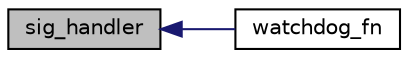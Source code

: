 digraph "sig_handler"
{
  edge [fontname="Helvetica",fontsize="10",labelfontname="Helvetica",labelfontsize="10"];
  node [fontname="Helvetica",fontsize="10",shape=record];
  rankdir="LR";
  Node4 [label="sig_handler",height=0.2,width=0.4,color="black", fillcolor="grey75", style="filled", fontcolor="black"];
  Node4 -> Node5 [dir="back",color="midnightblue",fontsize="10",style="solid"];
  Node5 [label="watchdog_fn",height=0.2,width=0.4,color="black", fillcolor="white", style="filled",URL="$watchdog_8h.html#ad69c59482b6b55ec28d5eb51bf01ce52",tooltip="Entry point for wachtdog. "];
}
